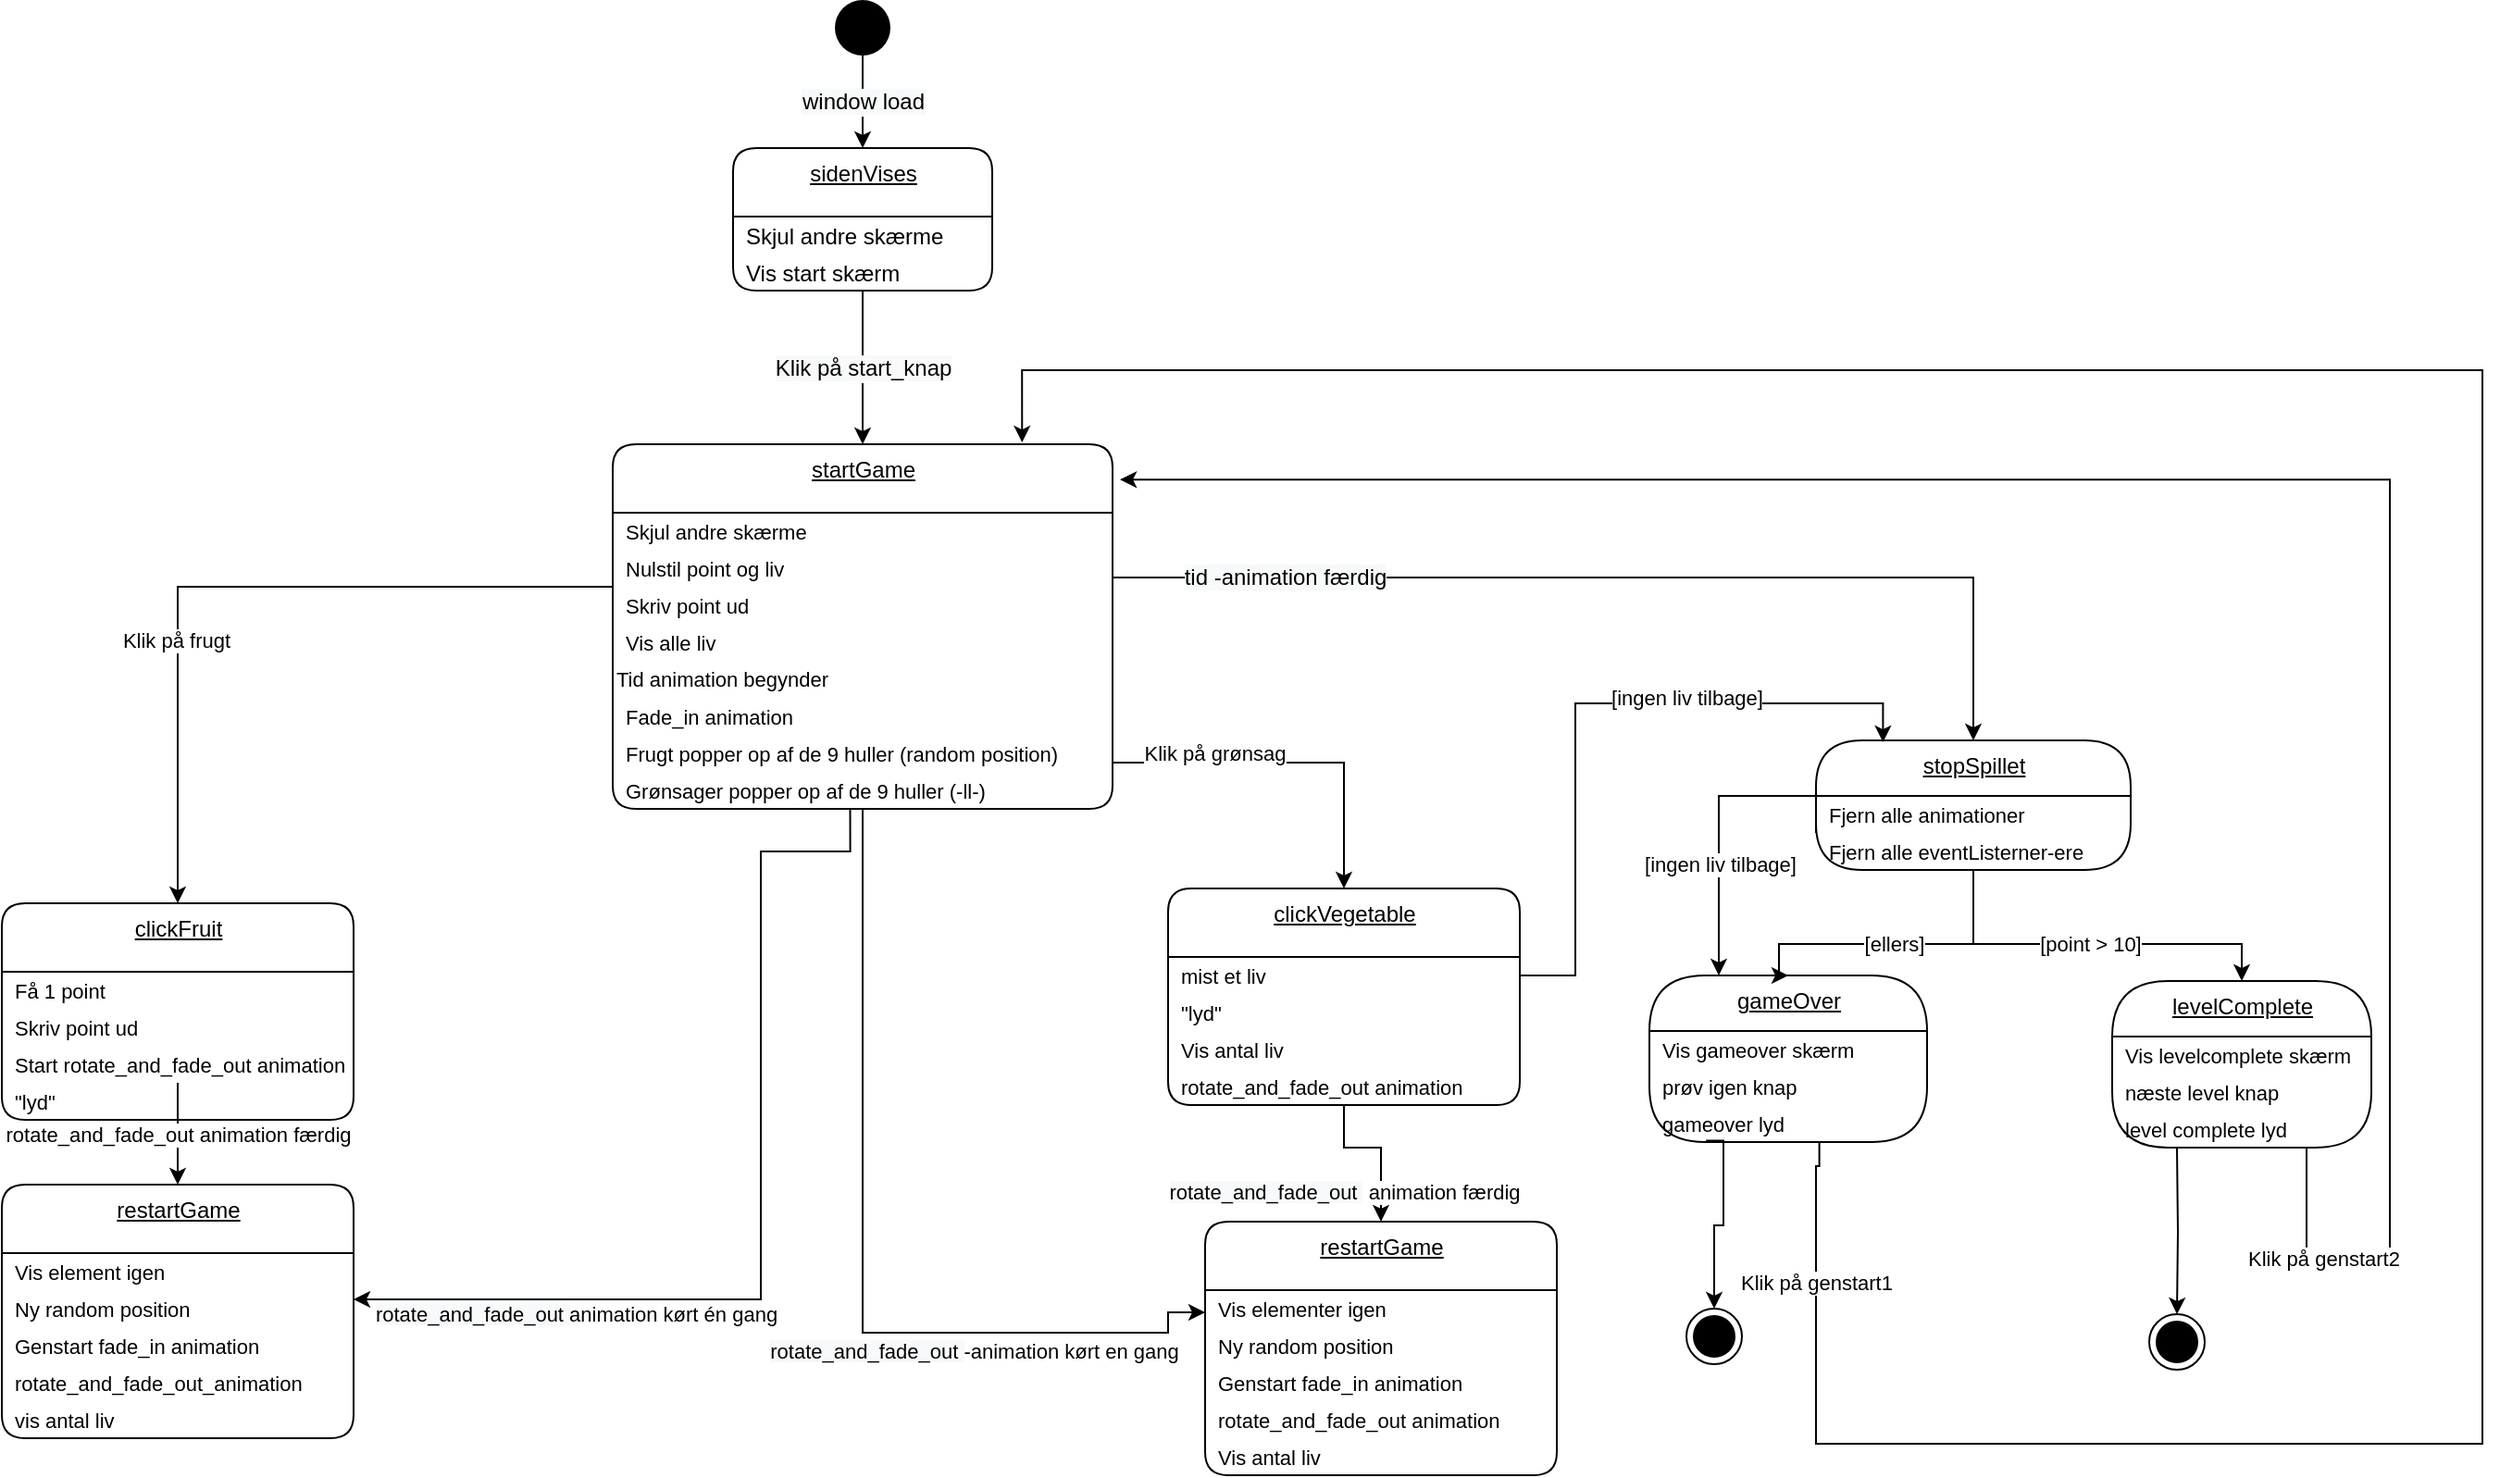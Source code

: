 <mxfile>
    <diagram id="dPa3eCRp1KqCvTpyh3m8" name="Page-1">
        <mxGraphModel dx="1353" dy="732" grid="1" gridSize="10" guides="1" tooltips="1" connect="1" arrows="1" fold="1" page="1" pageScale="1" pageWidth="827" pageHeight="1169" math="0" shadow="0">
            <root>
                <mxCell id="0"/>
                <mxCell id="1" parent="0"/>
                <mxCell id="23" value="&lt;span style=&quot;font-size: 12px ; background-color: rgb(248 , 249 , 250)&quot;&gt;window load&lt;/span&gt;" style="edgeStyle=orthogonalEdgeStyle;rounded=0;orthogonalLoop=1;jettySize=auto;html=1;exitX=0.5;exitY=1;exitDx=0;exitDy=0;entryX=0.5;entryY=0;entryDx=0;entryDy=0;" parent="1" source="2" target="63" edge="1">
                    <mxGeometry relative="1" as="geometry">
                        <mxPoint x="260" y="80" as="targetPoint"/>
                    </mxGeometry>
                </mxCell>
                <mxCell id="2" value="" style="ellipse;fillColor=#000000;strokeColor=none;" parent="1" vertex="1">
                    <mxGeometry x="460" width="30" height="30" as="geometry"/>
                </mxCell>
                <mxCell id="25" value="startGame" style="swimlane;fontStyle=4;align=center;verticalAlign=top;childLayout=stackLayout;horizontal=1;startSize=37;horizontalStack=0;resizeParent=1;resizeParentMax=0;resizeLast=0;collapsible=0;marginBottom=0;html=1;rounded=1;absoluteArcSize=1;arcSize=25;" parent="1" vertex="1">
                    <mxGeometry x="340" y="240" width="270" height="197" as="geometry"/>
                </mxCell>
                <mxCell id="26" value="Skjul andre skærme" style="fillColor=none;strokeColor=none;align=left;verticalAlign=middle;spacingLeft=5;fontSize=11;" parent="25" vertex="1">
                    <mxGeometry y="37" width="270" height="20" as="geometry"/>
                </mxCell>
                <mxCell id="46" value="Nulstil point og liv" style="fillColor=none;strokeColor=none;align=left;verticalAlign=middle;spacingLeft=5;fontSize=11;" parent="25" vertex="1">
                    <mxGeometry y="57" width="270" height="20" as="geometry"/>
                </mxCell>
                <mxCell id="47" value="Skriv point ud" style="fillColor=none;strokeColor=none;align=left;verticalAlign=middle;spacingLeft=5;fontSize=11;" parent="25" vertex="1">
                    <mxGeometry y="77" width="270" height="20" as="geometry"/>
                </mxCell>
                <mxCell id="48" value="Vis alle liv" style="fillColor=none;strokeColor=none;align=left;verticalAlign=middle;spacingLeft=5;fontSize=11;" parent="25" vertex="1">
                    <mxGeometry y="97" width="270" height="20" as="geometry"/>
                </mxCell>
                <mxCell id="115" value="Tid animation begynder" style="text;html=1;align=left;verticalAlign=middle;resizable=0;points=[];autosize=1;strokeColor=none;fontSize=11;" parent="25" vertex="1">
                    <mxGeometry y="117" width="270" height="20" as="geometry"/>
                </mxCell>
                <mxCell id="49" value="Fade_in animation" style="fillColor=none;strokeColor=none;align=left;verticalAlign=middle;spacingLeft=5;fontSize=11;" parent="25" vertex="1">
                    <mxGeometry y="137" width="270" height="20" as="geometry"/>
                </mxCell>
                <mxCell id="50" value="Frugt popper op af de 9 huller (random position)" style="fillColor=none;strokeColor=none;align=left;verticalAlign=middle;spacingLeft=5;fontSize=11;" parent="25" vertex="1">
                    <mxGeometry y="157" width="270" height="20" as="geometry"/>
                </mxCell>
                <mxCell id="51" value="Grønsager popper op af de 9 huller (-ll-)" style="fillColor=none;strokeColor=none;align=left;verticalAlign=middle;spacingLeft=5;fontSize=11;" parent="25" vertex="1">
                    <mxGeometry y="177" width="270" height="20" as="geometry"/>
                </mxCell>
                <mxCell id="53" value="&lt;span style=&quot;font-size: 12px ; background-color: rgb(248 , 249 , 250)&quot;&gt;Klik på start_knap&lt;/span&gt;" style="edgeStyle=orthogonalEdgeStyle;rounded=0;orthogonalLoop=1;jettySize=auto;html=1;exitX=0.5;exitY=1;exitDx=0;exitDy=0;entryX=0.5;entryY=0;entryDx=0;entryDy=0;" parent="1" source="65" target="25" edge="1">
                    <mxGeometry relative="1" as="geometry">
                        <mxPoint x="260" y="157" as="sourcePoint"/>
                    </mxGeometry>
                </mxCell>
                <mxCell id="55" value="clickFruit" style="swimlane;fontStyle=4;align=center;verticalAlign=top;childLayout=stackLayout;horizontal=1;startSize=37;horizontalStack=0;resizeParent=1;resizeParentMax=0;resizeLast=0;collapsible=0;marginBottom=0;html=1;rounded=1;absoluteArcSize=1;arcSize=25;" parent="1" vertex="1">
                    <mxGeometry x="10" y="488" width="190" height="117" as="geometry"/>
                </mxCell>
                <mxCell id="56" value="Få 1 point" style="fillColor=none;strokeColor=none;align=left;verticalAlign=middle;spacingLeft=5;fontSize=11;" parent="55" vertex="1">
                    <mxGeometry y="37" width="190" height="20" as="geometry"/>
                </mxCell>
                <mxCell id="57" value="Skriv point ud" style="fillColor=none;strokeColor=none;align=left;verticalAlign=middle;spacingLeft=5;fontSize=11;" parent="55" vertex="1">
                    <mxGeometry y="57" width="190" height="20" as="geometry"/>
                </mxCell>
                <mxCell id="58" value="Start rotate_and_fade_out animation" style="fillColor=none;strokeColor=none;align=left;verticalAlign=middle;spacingLeft=5;fontSize=11;" parent="55" vertex="1">
                    <mxGeometry y="77" width="190" height="20" as="geometry"/>
                </mxCell>
                <mxCell id="116" value="&quot;lyd&quot;" style="fillColor=none;strokeColor=none;align=left;verticalAlign=middle;spacingLeft=5;fontSize=11;" parent="55" vertex="1">
                    <mxGeometry y="97" width="190" height="20" as="geometry"/>
                </mxCell>
                <mxCell id="63" value="sidenVises" style="swimlane;fontStyle=4;align=center;verticalAlign=top;childLayout=stackLayout;horizontal=1;startSize=37;horizontalStack=0;resizeParent=1;resizeParentMax=0;resizeLast=0;collapsible=0;marginBottom=0;html=1;rounded=1;absoluteArcSize=1;arcSize=25;" parent="1" vertex="1">
                    <mxGeometry x="405" y="80" width="140" height="77" as="geometry"/>
                </mxCell>
                <mxCell id="64" value="Skjul andre skærme" style="fillColor=none;strokeColor=none;align=left;verticalAlign=middle;spacingLeft=5;" parent="63" vertex="1">
                    <mxGeometry y="37" width="140" height="20" as="geometry"/>
                </mxCell>
                <mxCell id="65" value="Vis start skærm" style="fillColor=none;strokeColor=none;align=left;verticalAlign=middle;spacingLeft=5;" parent="63" vertex="1">
                    <mxGeometry y="57" width="140" height="20" as="geometry"/>
                </mxCell>
                <mxCell id="68" value="restartGame" style="swimlane;fontStyle=4;align=center;verticalAlign=top;childLayout=stackLayout;horizontal=1;startSize=37;horizontalStack=0;resizeParent=1;resizeParentMax=0;resizeLast=0;collapsible=0;marginBottom=0;html=1;rounded=1;absoluteArcSize=1;arcSize=25;" parent="1" vertex="1">
                    <mxGeometry x="10" y="640" width="190" height="137" as="geometry"/>
                </mxCell>
                <mxCell id="69" value="Vis element igen" style="fillColor=none;strokeColor=none;align=left;verticalAlign=middle;spacingLeft=5;fontSize=11;" parent="68" vertex="1">
                    <mxGeometry y="37" width="190" height="20" as="geometry"/>
                </mxCell>
                <mxCell id="70" value="Ny random position" style="fillColor=none;strokeColor=none;align=left;verticalAlign=middle;spacingLeft=5;fontSize=11;" parent="68" vertex="1">
                    <mxGeometry y="57" width="190" height="20" as="geometry"/>
                </mxCell>
                <mxCell id="71" value="Genstart fade_in animation" style="fillColor=none;strokeColor=none;align=left;verticalAlign=middle;spacingLeft=5;fontSize=11;" parent="68" vertex="1">
                    <mxGeometry y="77" width="190" height="20" as="geometry"/>
                </mxCell>
                <mxCell id="122" value="rotate_and_fade_out_animation" style="fillColor=none;strokeColor=none;align=left;verticalAlign=middle;spacingLeft=5;fontSize=11;" vertex="1" parent="68">
                    <mxGeometry y="97" width="190" height="20" as="geometry"/>
                </mxCell>
                <mxCell id="123" value="vis antal liv" style="fillColor=none;strokeColor=none;align=left;verticalAlign=middle;spacingLeft=5;fontSize=11;" vertex="1" parent="68">
                    <mxGeometry y="117" width="190" height="20" as="geometry"/>
                </mxCell>
                <mxCell id="72" value="rotate_and_fade_out animation færdig" style="edgeStyle=orthogonalEdgeStyle;rounded=0;orthogonalLoop=1;jettySize=auto;html=1;exitX=0.5;exitY=1;exitDx=0;exitDy=0;entryX=0.5;entryY=0;entryDx=0;entryDy=0;" parent="1" source="58" target="68" edge="1">
                    <mxGeometry relative="1" as="geometry"/>
                </mxCell>
                <mxCell id="73" value="Klik på frugt" style="edgeStyle=orthogonalEdgeStyle;rounded=0;orthogonalLoop=1;jettySize=auto;html=1;exitX=0;exitY=0;exitDx=0;exitDy=0;entryX=0.5;entryY=0;entryDx=0;entryDy=0;" parent="1" source="48" target="55" edge="1">
                    <mxGeometry x="0.334" relative="1" as="geometry">
                        <mxPoint x="-1" as="offset"/>
                    </mxGeometry>
                </mxCell>
                <mxCell id="74" value="&lt;span style=&quot;text-align: left ; background-color: rgb(248 , 249 , 250)&quot;&gt;rotate_and_fade_out&amp;nbsp;&lt;/span&gt;animation kørt én gang" style="edgeStyle=orthogonalEdgeStyle;rounded=0;orthogonalLoop=1;jettySize=auto;html=1;exitX=0.475;exitY=1.014;exitDx=0;exitDy=0;entryX=1;entryY=0.25;entryDx=0;entryDy=0;exitPerimeter=0;" parent="1" source="51" target="70" edge="1">
                    <mxGeometry x="0.55" y="8" relative="1" as="geometry">
                        <Array as="points">
                            <mxPoint x="468" y="460"/>
                            <mxPoint x="420" y="460"/>
                            <mxPoint x="420" y="702"/>
                        </Array>
                        <mxPoint as="offset"/>
                        <mxPoint x="475" y="437" as="sourcePoint"/>
                    </mxGeometry>
                </mxCell>
                <mxCell id="75" value="clickVegetable" style="swimlane;fontStyle=4;align=center;verticalAlign=top;childLayout=stackLayout;horizontal=1;startSize=37;horizontalStack=0;resizeParent=1;resizeParentMax=0;resizeLast=0;collapsible=0;marginBottom=0;html=1;rounded=1;absoluteArcSize=1;arcSize=25;" parent="1" vertex="1">
                    <mxGeometry x="640" y="480" width="190" height="117" as="geometry"/>
                </mxCell>
                <mxCell id="76" value="mist et liv" style="fillColor=none;strokeColor=none;align=left;verticalAlign=middle;spacingLeft=5;fontSize=11;" parent="75" vertex="1">
                    <mxGeometry y="37" width="190" height="20" as="geometry"/>
                </mxCell>
                <mxCell id="121" value="&quot;lyd&quot;" style="fillColor=none;strokeColor=none;align=left;verticalAlign=middle;spacingLeft=5;fontSize=11;" vertex="1" parent="75">
                    <mxGeometry y="57" width="190" height="20" as="geometry"/>
                </mxCell>
                <mxCell id="77" value="Vis antal liv" style="fillColor=none;strokeColor=none;align=left;verticalAlign=middle;spacingLeft=5;fontSize=11;" parent="75" vertex="1">
                    <mxGeometry y="77" width="190" height="20" as="geometry"/>
                </mxCell>
                <mxCell id="78" value="rotate_and_fade_out animation" style="fillColor=none;strokeColor=none;align=left;verticalAlign=middle;spacingLeft=5;fontSize=11;" parent="75" vertex="1">
                    <mxGeometry y="97" width="190" height="20" as="geometry"/>
                </mxCell>
                <mxCell id="79" value="restartGame" style="swimlane;fontStyle=4;align=center;verticalAlign=top;childLayout=stackLayout;horizontal=1;startSize=37;horizontalStack=0;resizeParent=1;resizeParentMax=0;resizeLast=0;collapsible=0;marginBottom=0;html=1;rounded=1;absoluteArcSize=1;arcSize=25;" parent="1" vertex="1">
                    <mxGeometry x="660" y="660" width="190" height="137" as="geometry"/>
                </mxCell>
                <mxCell id="80" value="Vis elementer igen" style="fillColor=none;strokeColor=none;align=left;verticalAlign=middle;spacingLeft=5;fontSize=11;" parent="79" vertex="1">
                    <mxGeometry y="37" width="190" height="20" as="geometry"/>
                </mxCell>
                <mxCell id="81" value="Ny random position" style="fillColor=none;strokeColor=none;align=left;verticalAlign=middle;spacingLeft=5;fontSize=11;" parent="79" vertex="1">
                    <mxGeometry y="57" width="190" height="20" as="geometry"/>
                </mxCell>
                <mxCell id="82" value="Genstart fade_in animation" style="fillColor=none;strokeColor=none;align=left;verticalAlign=middle;spacingLeft=5;fontSize=11;" parent="79" vertex="1">
                    <mxGeometry y="77" width="190" height="20" as="geometry"/>
                </mxCell>
                <mxCell id="117" value="rotate_and_fade_out animation" style="fillColor=none;strokeColor=none;align=left;verticalAlign=middle;spacingLeft=5;fontSize=11;" vertex="1" parent="79">
                    <mxGeometry y="97" width="190" height="20" as="geometry"/>
                </mxCell>
                <mxCell id="119" value="Vis antal liv" style="fillColor=none;strokeColor=none;align=left;verticalAlign=middle;spacingLeft=5;fontSize=11;" vertex="1" parent="79">
                    <mxGeometry y="117" width="190" height="20" as="geometry"/>
                </mxCell>
                <mxCell id="83" value="&lt;span style=&quot;text-align: left ; background-color: rgb(248 , 249 , 250)&quot;&gt;rotate_and_fade_out&amp;nbsp;&lt;/span&gt;&amp;nbsp;animation færdig" style="edgeStyle=orthogonalEdgeStyle;rounded=0;orthogonalLoop=1;jettySize=auto;html=1;exitX=0.5;exitY=1;exitDx=0;exitDy=0;entryX=0.5;entryY=0;entryDx=0;entryDy=0;" parent="1" source="78" target="79" edge="1">
                    <mxGeometry x="0.612" y="-20" relative="1" as="geometry">
                        <Array as="points">
                            <mxPoint x="735" y="620"/>
                            <mxPoint x="755" y="620"/>
                        </Array>
                        <mxPoint as="offset"/>
                    </mxGeometry>
                </mxCell>
                <mxCell id="84" value="Klik på grønsag" style="edgeStyle=orthogonalEdgeStyle;rounded=0;orthogonalLoop=1;jettySize=auto;html=1;exitX=1;exitY=0.75;exitDx=0;exitDy=0;entryX=0.5;entryY=0;entryDx=0;entryDy=0;" parent="1" source="50" target="75" edge="1">
                    <mxGeometry x="-0.437" y="5" relative="1" as="geometry">
                        <mxPoint as="offset"/>
                    </mxGeometry>
                </mxCell>
                <mxCell id="85" value="&lt;span style=&quot;text-align: left ; background-color: rgb(248 , 249 , 250)&quot;&gt;rotate_and_fade_out&amp;nbsp;&lt;/span&gt;-animation kørt en gang" style="edgeStyle=orthogonalEdgeStyle;rounded=0;orthogonalLoop=1;jettySize=auto;html=1;exitX=0.5;exitY=1;exitDx=0;exitDy=0;" parent="1" source="51" target="79" edge="1">
                    <mxGeometry x="0.432" y="-10" relative="1" as="geometry">
                        <mxPoint x="494.17" y="437.26" as="sourcePoint"/>
                        <mxPoint x="640" y="702" as="targetPoint"/>
                        <Array as="points">
                            <mxPoint x="475" y="720"/>
                            <mxPoint x="640" y="720"/>
                            <mxPoint x="640" y="709"/>
                        </Array>
                        <mxPoint as="offset"/>
                    </mxGeometry>
                </mxCell>
                <mxCell id="87" value="&lt;span style=&quot;font-size: 12px ; background-color: rgb(248 , 249 , 250)&quot;&gt;tid -animation færdig&lt;/span&gt;" style="edgeStyle=orthogonalEdgeStyle;rounded=0;orthogonalLoop=1;jettySize=auto;html=1;entryX=0.5;entryY=0;entryDx=0;entryDy=0;exitX=1;exitY=0.75;exitDx=0;exitDy=0;" parent="1" source="46" target="88" edge="1">
                    <mxGeometry x="-0.665" relative="1" as="geometry">
                        <mxPoint x="740.0" y="120" as="sourcePoint"/>
                        <mxPoint x="765" y="87" as="targetPoint"/>
                        <mxPoint as="offset"/>
                    </mxGeometry>
                </mxCell>
                <mxCell id="88" value="stopSpillet" style="swimlane;fontStyle=4;align=center;verticalAlign=top;childLayout=stackLayout;horizontal=1;startSize=30;horizontalStack=0;resizeParent=1;resizeParentMax=0;resizeLast=0;collapsible=0;marginBottom=0;html=1;rounded=1;absoluteArcSize=1;arcSize=50;" parent="1" vertex="1">
                    <mxGeometry x="990" y="400" width="170" height="70" as="geometry"/>
                </mxCell>
                <mxCell id="89" value="Fjern alle animationer" style="fillColor=none;strokeColor=none;align=left;verticalAlign=middle;spacingLeft=5;fontSize=11;" parent="88" vertex="1">
                    <mxGeometry y="30" width="170" height="20" as="geometry"/>
                </mxCell>
                <mxCell id="90" value="Fjern alle eventListerner-ere" style="fillColor=none;strokeColor=none;align=left;verticalAlign=middle;spacingLeft=5;fontSize=11;" parent="88" vertex="1">
                    <mxGeometry y="50" width="170" height="20" as="geometry"/>
                </mxCell>
                <mxCell id="91" value="[point &amp;gt; 10]" style="edgeStyle=orthogonalEdgeStyle;rounded=0;orthogonalLoop=1;jettySize=auto;html=1;exitX=0.5;exitY=1;exitDx=0;exitDy=0;entryX=0.5;entryY=0;entryDx=0;entryDy=0;" parent="1" source="90" target="92" edge="1">
                    <mxGeometry relative="1" as="geometry">
                        <mxPoint x="1060" y="520" as="targetPoint"/>
                        <Array as="points">
                            <mxPoint x="1075" y="510"/>
                            <mxPoint x="1220" y="510"/>
                        </Array>
                    </mxGeometry>
                </mxCell>
                <mxCell id="92" value="levelComplete" style="swimlane;fontStyle=4;align=center;verticalAlign=top;childLayout=stackLayout;horizontal=1;startSize=30;horizontalStack=0;resizeParent=1;resizeParentMax=0;resizeLast=0;collapsible=0;marginBottom=0;html=1;rounded=1;absoluteArcSize=1;arcSize=92;" parent="1" vertex="1">
                    <mxGeometry x="1150" y="530" width="140" height="90" as="geometry"/>
                </mxCell>
                <mxCell id="93" value="Vis levelcomplete skærm" style="fillColor=none;strokeColor=none;align=left;verticalAlign=middle;spacingLeft=5;fontSize=11;" parent="92" vertex="1">
                    <mxGeometry y="30" width="140" height="20" as="geometry"/>
                </mxCell>
                <mxCell id="129" value="næste level knap" style="fillColor=none;strokeColor=none;align=left;verticalAlign=middle;spacingLeft=5;fontSize=11;" vertex="1" parent="92">
                    <mxGeometry y="50" width="140" height="20" as="geometry"/>
                </mxCell>
                <mxCell id="128" value="level complete lyd" style="fillColor=none;strokeColor=none;align=left;verticalAlign=middle;spacingLeft=5;fontSize=11;" vertex="1" parent="92">
                    <mxGeometry y="70" width="140" height="20" as="geometry"/>
                </mxCell>
                <mxCell id="94" style="edgeStyle=orthogonalEdgeStyle;rounded=0;orthogonalLoop=1;jettySize=auto;html=1;entryX=0.5;entryY=0;entryDx=0;entryDy=0;" parent="1" target="102" edge="1">
                    <mxGeometry relative="1" as="geometry">
                        <mxPoint x="1185" y="620" as="targetPoint"/>
                        <mxPoint x="1185" y="620" as="sourcePoint"/>
                    </mxGeometry>
                </mxCell>
                <mxCell id="95" value="gameOver" style="swimlane;fontStyle=4;align=center;verticalAlign=top;childLayout=stackLayout;horizontal=1;startSize=30;horizontalStack=0;resizeParent=1;resizeParentMax=0;resizeLast=0;collapsible=0;marginBottom=0;html=1;rounded=1;absoluteArcSize=1;arcSize=92;" parent="1" vertex="1">
                    <mxGeometry x="900" y="527" width="150" height="90" as="geometry"/>
                </mxCell>
                <mxCell id="96" value="Vis gameover skærm" style="fillColor=none;strokeColor=none;align=left;verticalAlign=middle;spacingLeft=5;fontSize=11;" parent="95" vertex="1">
                    <mxGeometry y="30" width="150" height="20" as="geometry"/>
                </mxCell>
                <mxCell id="126" value="prøv igen knap" style="fillColor=none;strokeColor=none;align=left;verticalAlign=middle;spacingLeft=5;fontSize=11;" vertex="1" parent="95">
                    <mxGeometry y="50" width="150" height="20" as="geometry"/>
                </mxCell>
                <mxCell id="124" value="gameover lyd" style="fillColor=none;strokeColor=none;align=left;verticalAlign=middle;spacingLeft=5;fontSize=11;" vertex="1" parent="95">
                    <mxGeometry y="70" width="150" height="20" as="geometry"/>
                </mxCell>
                <mxCell id="98" value="[ellers]" style="edgeStyle=orthogonalEdgeStyle;rounded=0;orthogonalLoop=1;jettySize=auto;html=1;exitX=0.5;exitY=1;exitDx=0;exitDy=0;entryX=0.5;entryY=0;entryDx=0;entryDy=0;" parent="1" source="90" target="95" edge="1">
                    <mxGeometry relative="1" as="geometry">
                        <mxPoint x="974" y="530" as="targetPoint"/>
                        <Array as="points">
                            <mxPoint x="1075" y="510"/>
                            <mxPoint x="970" y="510"/>
                        </Array>
                    </mxGeometry>
                </mxCell>
                <mxCell id="99" style="edgeStyle=orthogonalEdgeStyle;rounded=0;orthogonalLoop=1;jettySize=auto;html=1;exitX=0;exitY=0;exitDx=0;exitDy=0;entryX=0.25;entryY=0;entryDx=0;entryDy=0;" parent="1" source="90" target="95" edge="1">
                    <mxGeometry relative="1" as="geometry">
                        <mxPoint x="939" y="530" as="targetPoint"/>
                    </mxGeometry>
                </mxCell>
                <mxCell id="100" value="[ingen liv tilbage]" style="edgeLabel;html=1;align=center;verticalAlign=middle;resizable=0;points=[];" parent="99" vertex="1" connectable="0">
                    <mxGeometry x="0.285" relative="1" as="geometry">
                        <mxPoint as="offset"/>
                    </mxGeometry>
                </mxCell>
                <mxCell id="101" value="" style="ellipse;html=1;shape=endState;fillColor=#000000;strokeColor=#000000;" parent="1" vertex="1">
                    <mxGeometry x="920" y="707" width="30" height="30" as="geometry"/>
                </mxCell>
                <mxCell id="102" value="" style="ellipse;html=1;shape=endState;fillColor=#000000;strokeColor=#000000;" parent="1" vertex="1">
                    <mxGeometry x="1170" y="710" width="30" height="30" as="geometry"/>
                </mxCell>
                <mxCell id="103" value="Klik på genstart1" style="edgeStyle=orthogonalEdgeStyle;rounded=0;orthogonalLoop=1;jettySize=auto;html=1;entryX=0.819;entryY=-0.005;entryDx=0;entryDy=0;entryPerimeter=0;exitX=0.612;exitY=1.009;exitDx=0;exitDy=0;exitPerimeter=0;" parent="1" source="124" target="25" edge="1">
                    <mxGeometry x="-0.918" relative="1" as="geometry">
                        <mxPoint x="710" y="263" as="targetPoint"/>
                        <Array as="points">
                            <mxPoint x="992" y="630"/>
                            <mxPoint x="990" y="630"/>
                            <mxPoint x="990" y="780"/>
                            <mxPoint x="1350" y="780"/>
                            <mxPoint x="1350" y="200"/>
                            <mxPoint x="561" y="200"/>
                        </Array>
                        <mxPoint y="-1" as="offset"/>
                        <mxPoint x="1000" y="630" as="sourcePoint"/>
                    </mxGeometry>
                </mxCell>
                <mxCell id="104" value="Klik på genstart2" style="edgeStyle=orthogonalEdgeStyle;rounded=0;orthogonalLoop=1;jettySize=auto;html=1;entryX=1.015;entryY=0.097;entryDx=0;entryDy=0;entryPerimeter=0;" parent="1" target="25" edge="1">
                    <mxGeometry x="-0.885" relative="1" as="geometry">
                        <mxPoint x="1255" y="780" as="targetPoint"/>
                        <Array as="points">
                            <mxPoint x="1255" y="680"/>
                            <mxPoint x="1300" y="680"/>
                            <mxPoint x="1300" y="259"/>
                        </Array>
                        <mxPoint x="-1" as="offset"/>
                        <mxPoint x="1255" y="620" as="sourcePoint"/>
                    </mxGeometry>
                </mxCell>
                <mxCell id="109" style="edgeStyle=orthogonalEdgeStyle;rounded=0;orthogonalLoop=1;jettySize=auto;html=1;entryX=0.5;entryY=0;entryDx=0;entryDy=0;exitX=0.204;exitY=0.962;exitDx=0;exitDy=0;exitPerimeter=0;" parent="1" source="124" target="101" edge="1">
                    <mxGeometry relative="1" as="geometry">
                        <mxPoint x="940" y="630" as="sourcePoint"/>
                        <Array as="points">
                            <mxPoint x="940" y="616"/>
                            <mxPoint x="940" y="662"/>
                            <mxPoint x="935" y="662"/>
                        </Array>
                    </mxGeometry>
                </mxCell>
                <mxCell id="110" style="edgeStyle=orthogonalEdgeStyle;rounded=0;orthogonalLoop=1;jettySize=auto;html=1;exitX=1;exitY=0.5;exitDx=0;exitDy=0;entryX=0.213;entryY=0.014;entryDx=0;entryDy=0;entryPerimeter=0;" parent="1" source="76" target="88" edge="1">
                    <mxGeometry relative="1" as="geometry">
                        <Array as="points">
                            <mxPoint x="860" y="527"/>
                            <mxPoint x="860" y="380"/>
                            <mxPoint x="1026" y="380"/>
                        </Array>
                    </mxGeometry>
                </mxCell>
                <mxCell id="111" value="[ingen liv tilbage]" style="edgeLabel;html=1;align=center;verticalAlign=middle;resizable=0;points=[];" parent="110" vertex="1" connectable="0">
                    <mxGeometry x="-0.001" y="1" relative="1" as="geometry">
                        <mxPoint x="55" y="-2" as="offset"/>
                    </mxGeometry>
                </mxCell>
            </root>
        </mxGraphModel>
    </diagram>
</mxfile>